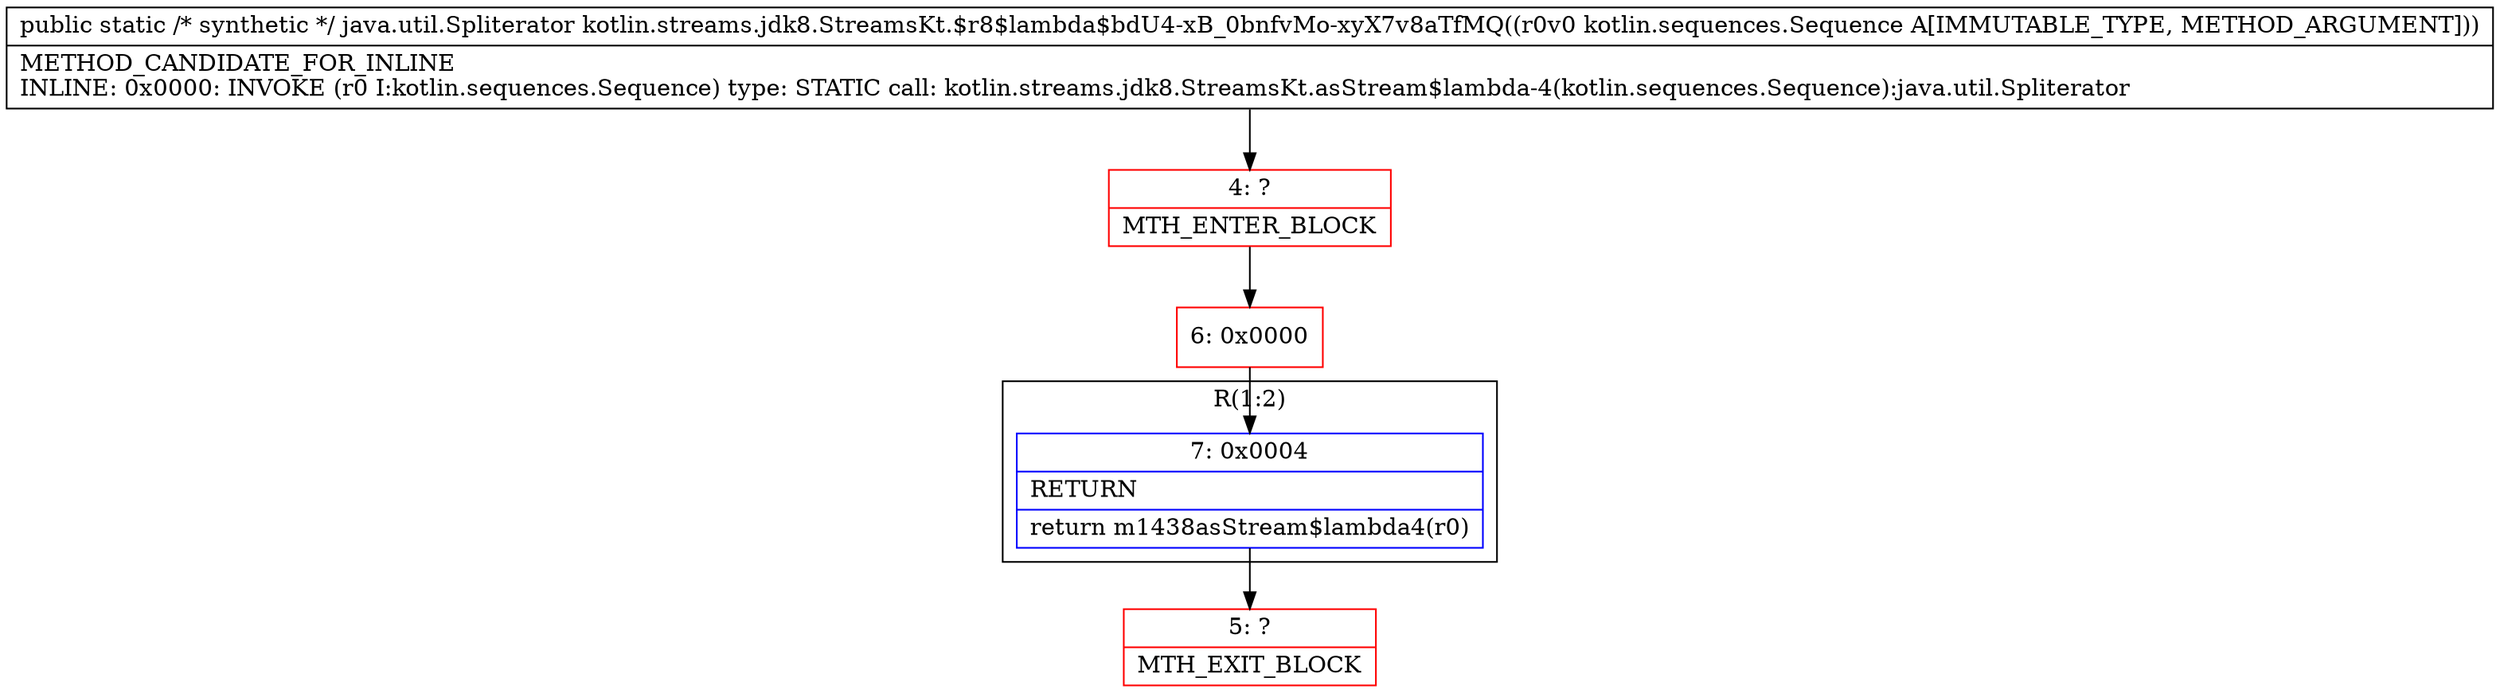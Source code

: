 digraph "CFG forkotlin.streams.jdk8.StreamsKt.$r8$lambda$bdU4\-xB_0bnfvMo\-xyX7v8aTfMQ(Lkotlin\/sequences\/Sequence;)Ljava\/util\/Spliterator;" {
subgraph cluster_Region_293522057 {
label = "R(1:2)";
node [shape=record,color=blue];
Node_7 [shape=record,label="{7\:\ 0x0004|RETURN\l|return m1438asStream$lambda4(r0)\l}"];
}
Node_4 [shape=record,color=red,label="{4\:\ ?|MTH_ENTER_BLOCK\l}"];
Node_6 [shape=record,color=red,label="{6\:\ 0x0000}"];
Node_5 [shape=record,color=red,label="{5\:\ ?|MTH_EXIT_BLOCK\l}"];
MethodNode[shape=record,label="{public static \/* synthetic *\/ java.util.Spliterator kotlin.streams.jdk8.StreamsKt.$r8$lambda$bdU4\-xB_0bnfvMo\-xyX7v8aTfMQ((r0v0 kotlin.sequences.Sequence A[IMMUTABLE_TYPE, METHOD_ARGUMENT]))  | METHOD_CANDIDATE_FOR_INLINE\lINLINE: 0x0000: INVOKE  (r0 I:kotlin.sequences.Sequence) type: STATIC call: kotlin.streams.jdk8.StreamsKt.asStream$lambda\-4(kotlin.sequences.Sequence):java.util.Spliterator\l}"];
MethodNode -> Node_4;Node_7 -> Node_5;
Node_4 -> Node_6;
Node_6 -> Node_7;
}

